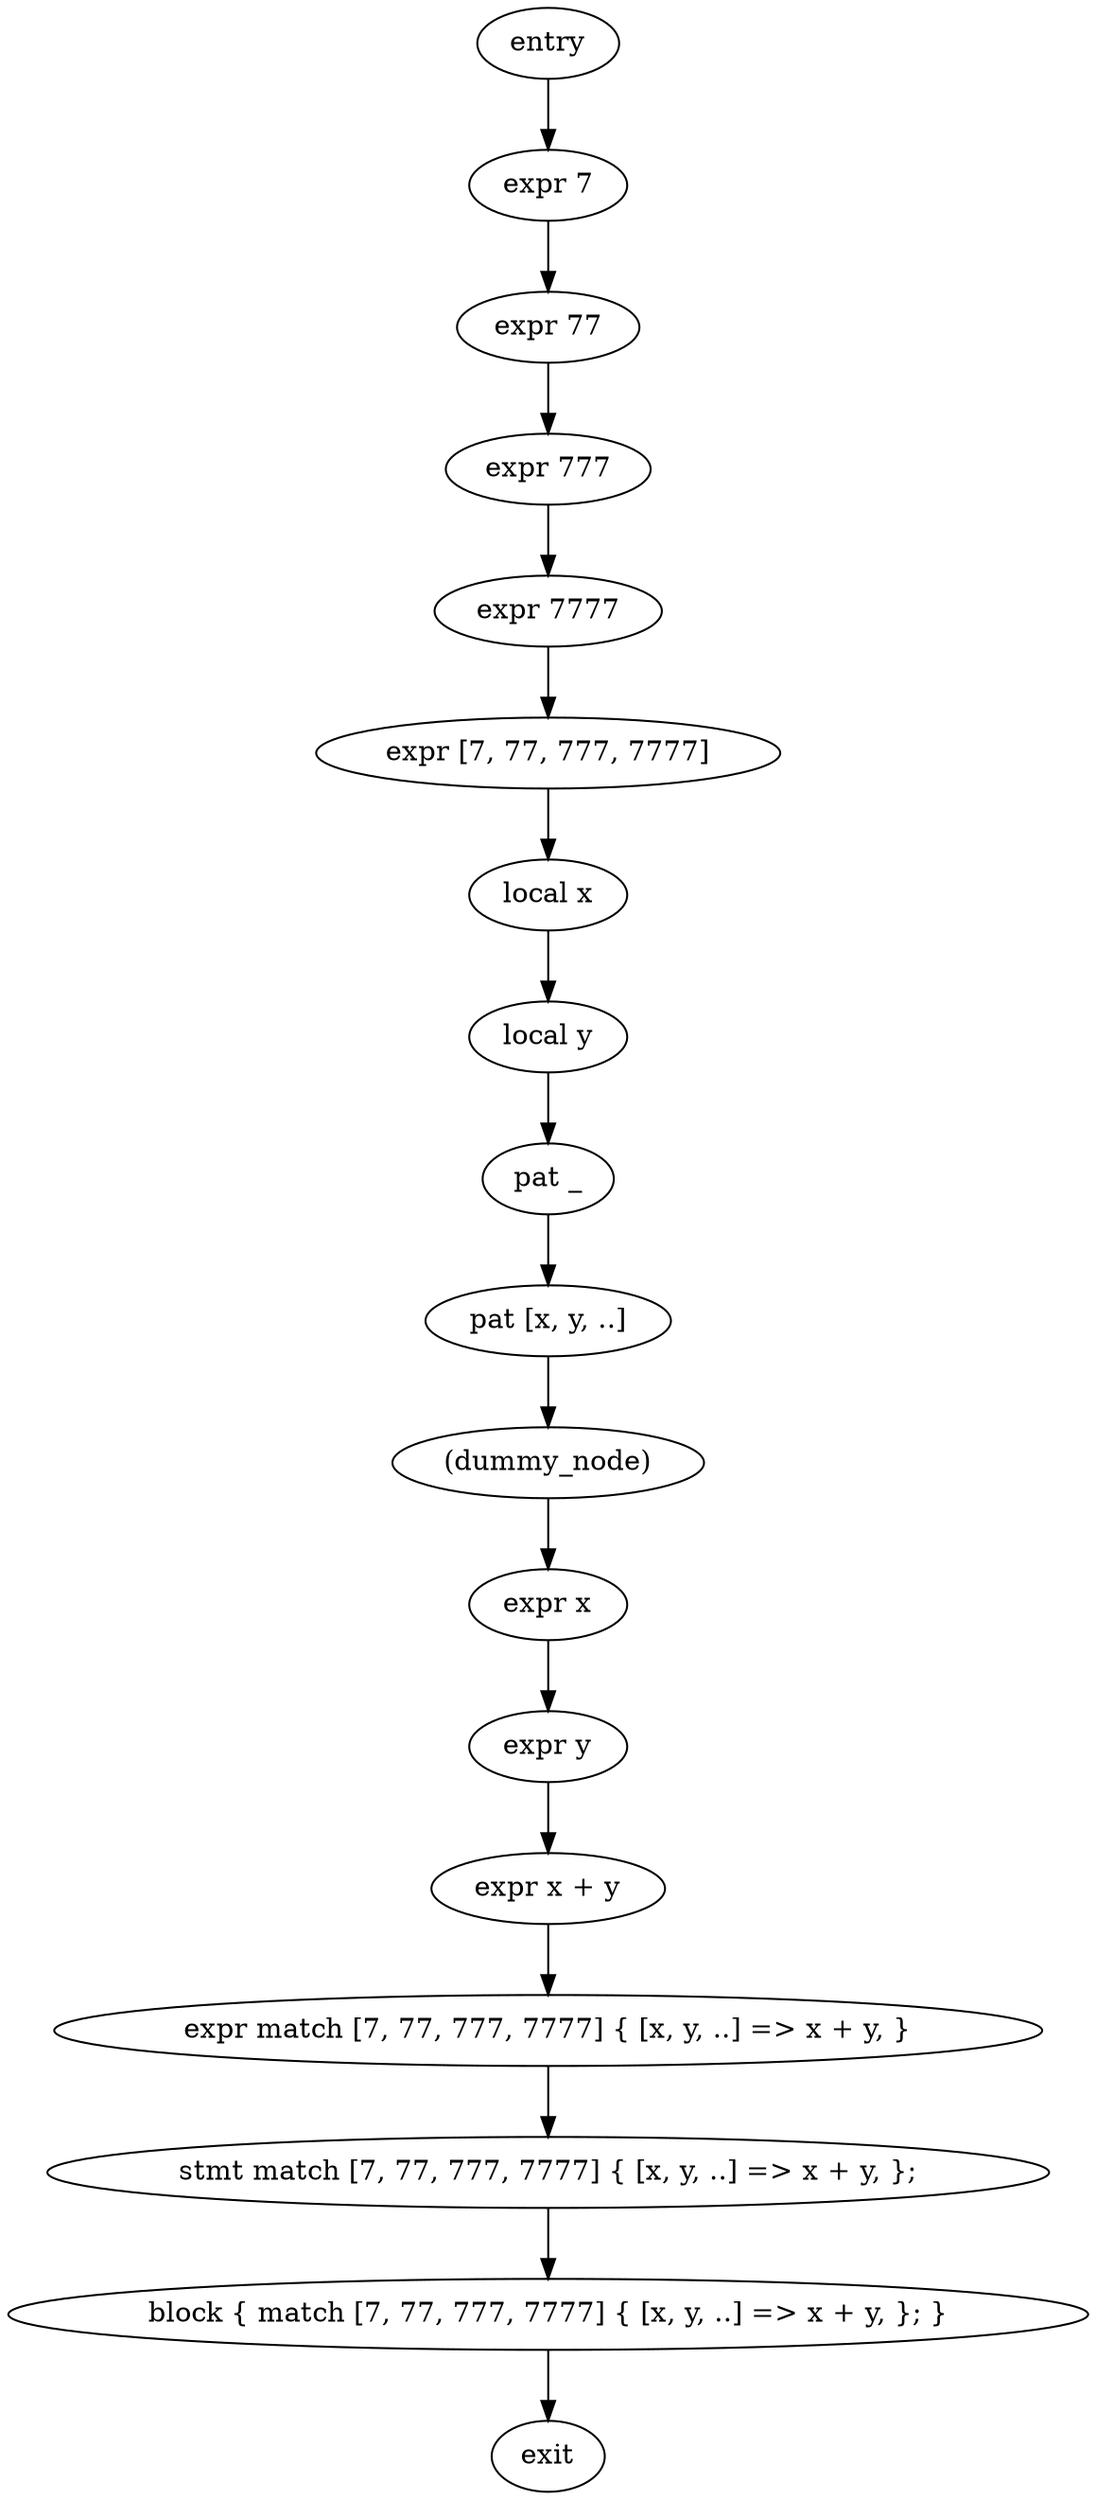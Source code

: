 digraph block {
    N0[label="entry"];
    N1[label="exit"];
    N2[label="expr 7"];
    N3[label="expr 77"];
    N4[label="expr 777"];
    N5[label="expr 7777"];
    N6[label="expr [7, 77, 777, 7777]"];
    N7[label="expr match [7, 77, 777, 7777] { [x, y, ..] => x + y, }"];
    N8[label="(dummy_node)"];
    N9[label="local x"];
    N10[label="local y"];
    N11[label="pat _"];
    N12[label="pat [x, y, ..]"];
    N13[label="expr x"];
    N14[label="expr y"];
    N15[label="expr x + y"];
    N16[label="stmt match [7, 77, 777, 7777] { [x, y, ..] => x + y, };"];
    N17[label="block { match [7, 77, 777, 7777] { [x, y, ..] => x + y, }; }"];
    N0 -> N2;
    N2 -> N3;
    N3 -> N4;
    N4 -> N5;
    N5 -> N6;
    N6 -> N9;
    N9 -> N10;
    N10 -> N11;
    N11 -> N12;
    N12 -> N8;
    N8 -> N13;
    N13 -> N14;
    N14 -> N15;
    N15 -> N7;
    N7 -> N16;
    N16 -> N17;
    N17 -> N1;
}
